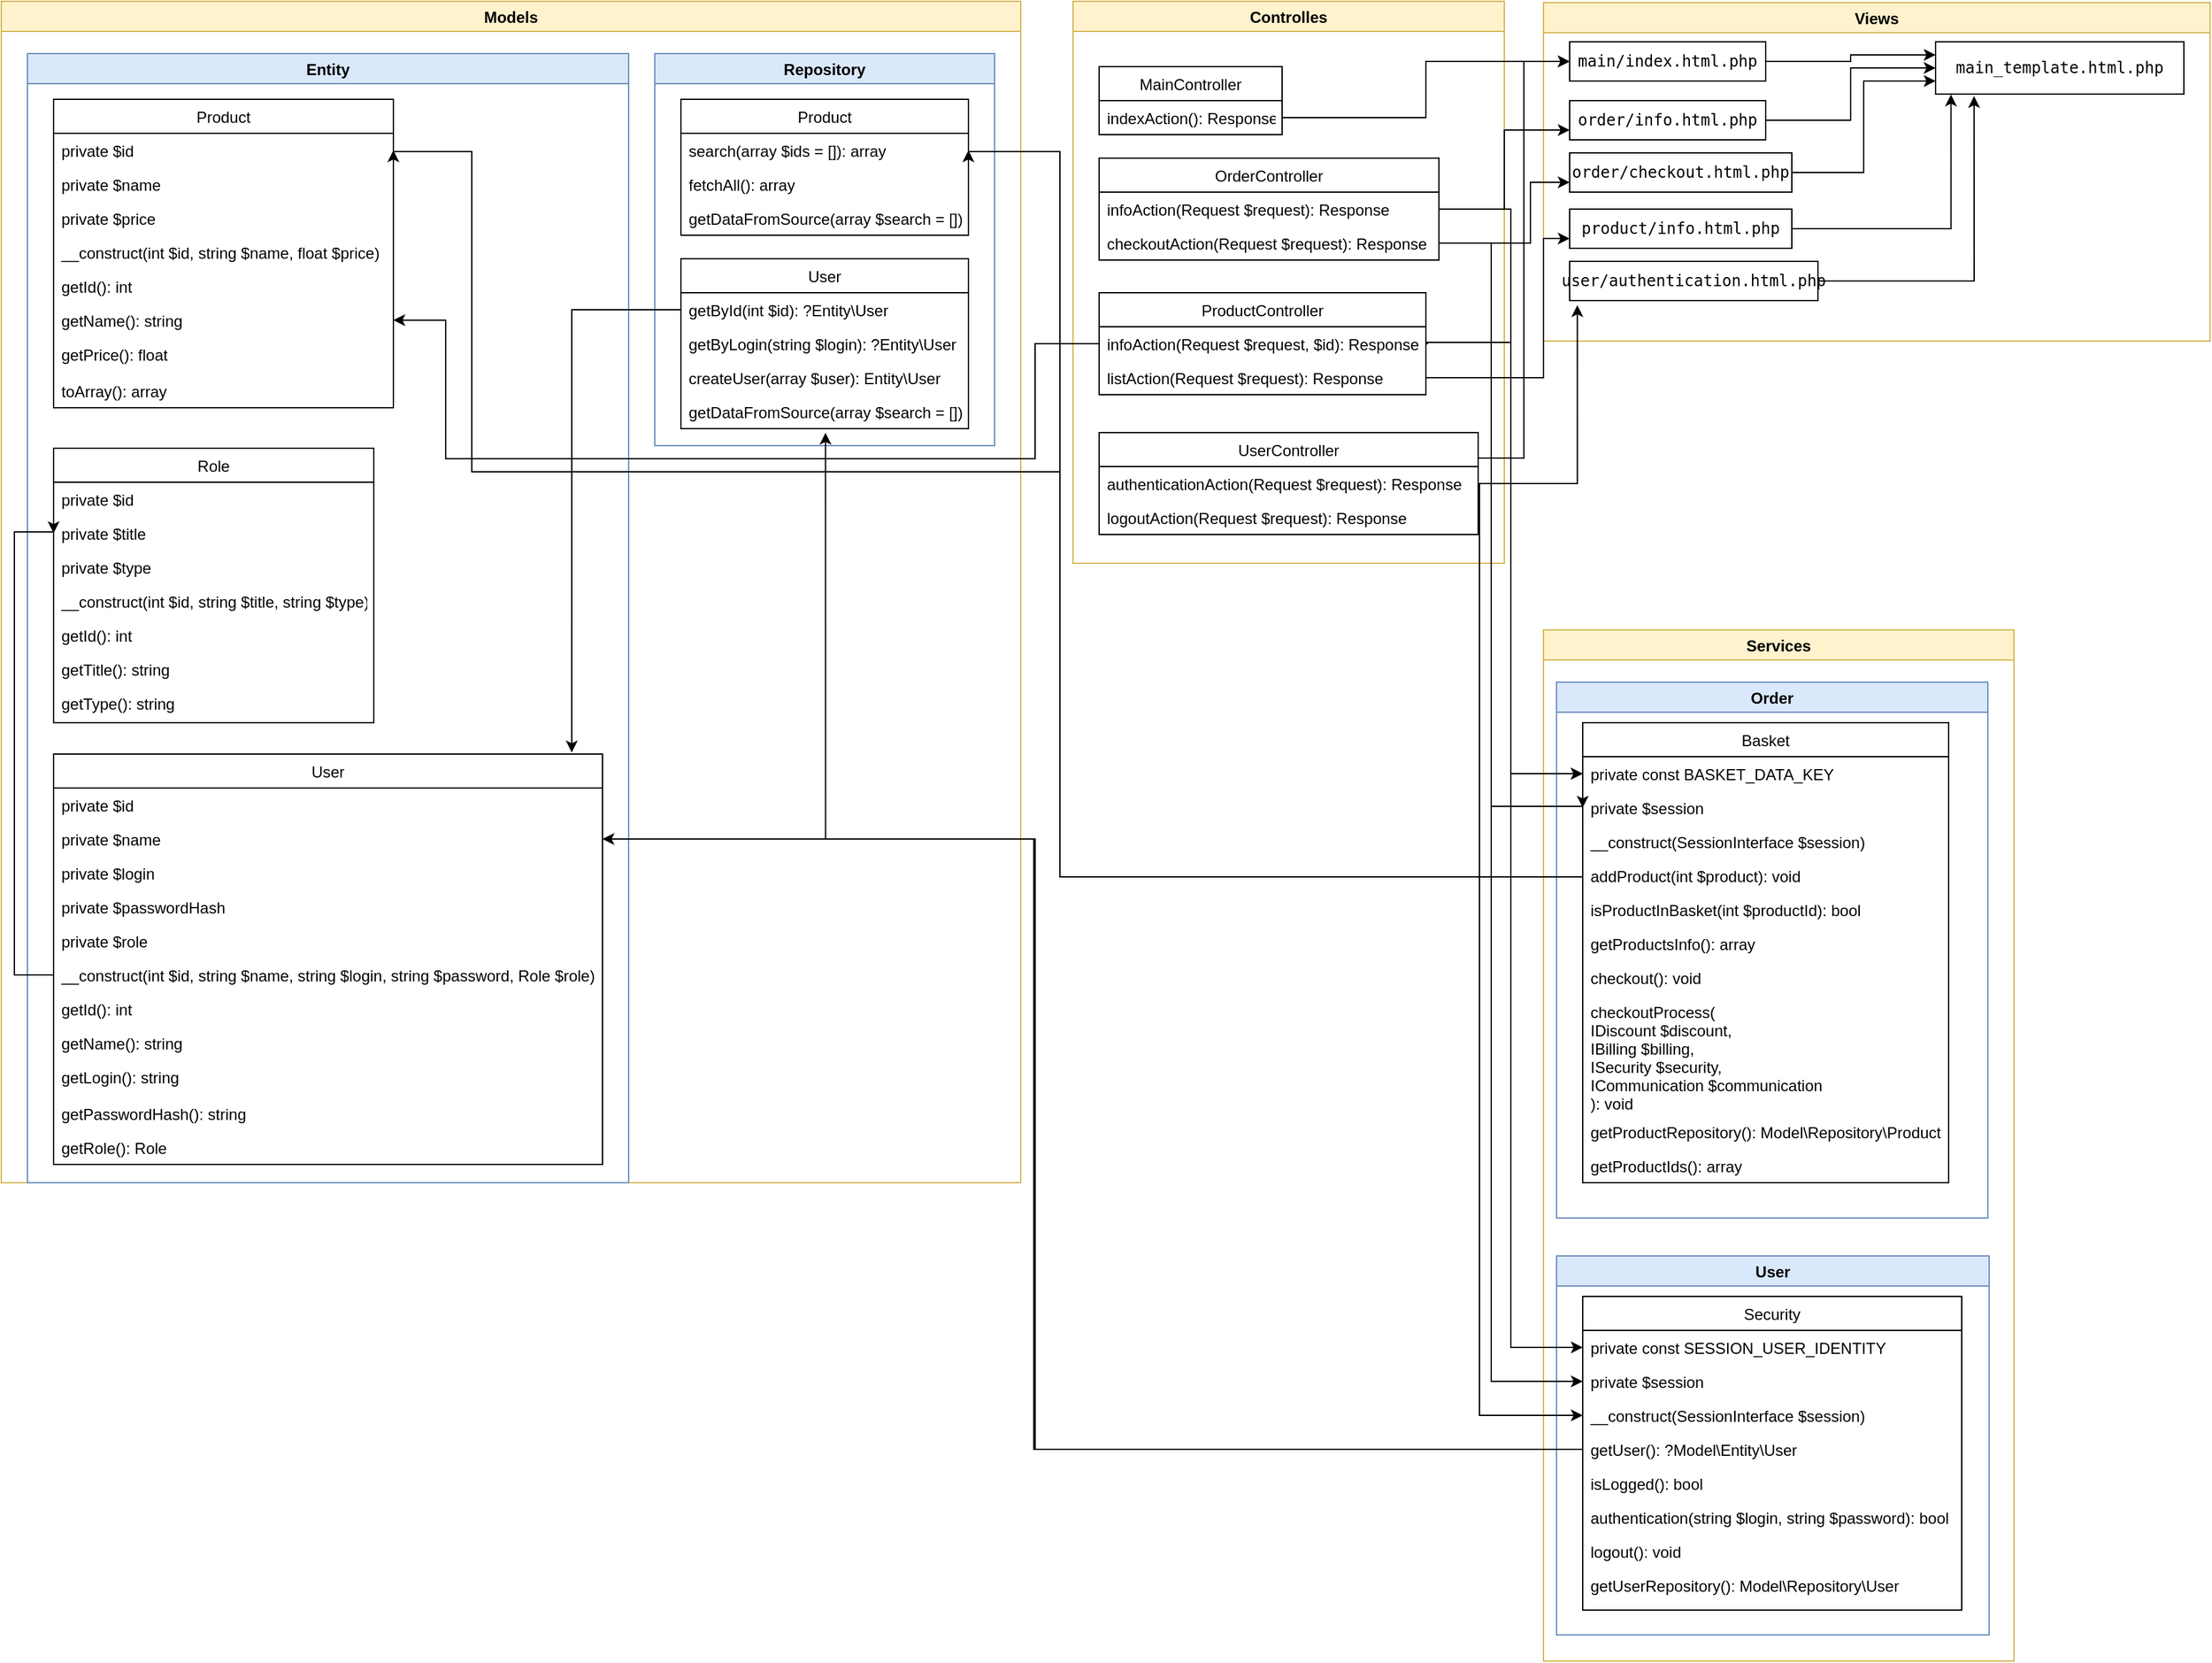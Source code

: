 <mxfile version="10.6.0" type="device"><diagram name="Page-1" id="5f0bae14-7c28-e335-631c-24af17079c00"><mxGraphModel dx="2788" dy="1514" grid="1" gridSize="10" guides="1" tooltips="1" connect="1" arrows="1" fold="1" page="1" pageScale="1" pageWidth="1100" pageHeight="850" background="#ffffff" math="0" shadow="0"><root><mxCell id="0"/><mxCell id="1" parent="0"/><mxCell id="SZYlyDQ5Q8TFRqOkPXHu-3" value="Controlles" style="swimlane;labelBackgroundColor=none;fillColor=#fff2cc;strokeColor=#d6b656;" vertex="1" parent="1"><mxGeometry x="840" y="20" width="330" height="430" as="geometry"/></mxCell><mxCell id="SZYlyDQ5Q8TFRqOkPXHu-4" value="MainController" style="swimlane;fontStyle=0;childLayout=stackLayout;horizontal=1;startSize=26;fillColor=none;horizontalStack=0;resizeParent=1;resizeParentMax=0;resizeLast=0;collapsible=1;marginBottom=0;" vertex="1" parent="SZYlyDQ5Q8TFRqOkPXHu-3"><mxGeometry x="20" y="50" width="140" height="52" as="geometry"/></mxCell><mxCell id="SZYlyDQ5Q8TFRqOkPXHu-5" value="indexAction(): Response" style="text;strokeColor=none;fillColor=none;align=left;verticalAlign=top;spacingLeft=4;spacingRight=4;overflow=hidden;rotatable=0;points=[[0,0.5],[1,0.5]];portConstraint=eastwest;" vertex="1" parent="SZYlyDQ5Q8TFRqOkPXHu-4"><mxGeometry y="26" width="140" height="26" as="geometry"/></mxCell><mxCell id="SZYlyDQ5Q8TFRqOkPXHu-8" value="OrderController" style="swimlane;fontStyle=0;childLayout=stackLayout;horizontal=1;startSize=26;fillColor=none;horizontalStack=0;resizeParent=1;resizeParentMax=0;resizeLast=0;collapsible=1;marginBottom=0;" vertex="1" parent="SZYlyDQ5Q8TFRqOkPXHu-3"><mxGeometry x="20" y="120" width="260" height="78" as="geometry"/></mxCell><mxCell id="SZYlyDQ5Q8TFRqOkPXHu-9" value="infoAction(Request $request): Response" style="text;strokeColor=none;fillColor=none;align=left;verticalAlign=top;spacingLeft=4;spacingRight=4;overflow=hidden;rotatable=0;points=[[0,0.5],[1,0.5]];portConstraint=eastwest;" vertex="1" parent="SZYlyDQ5Q8TFRqOkPXHu-8"><mxGeometry y="26" width="260" height="26" as="geometry"/></mxCell><mxCell id="SZYlyDQ5Q8TFRqOkPXHu-10" value="checkoutAction(Request $request): Response" style="text;strokeColor=none;fillColor=none;align=left;verticalAlign=top;spacingLeft=4;spacingRight=4;overflow=hidden;rotatable=0;points=[[0,0.5],[1,0.5]];portConstraint=eastwest;" vertex="1" parent="SZYlyDQ5Q8TFRqOkPXHu-8"><mxGeometry y="52" width="260" height="26" as="geometry"/></mxCell><mxCell id="SZYlyDQ5Q8TFRqOkPXHu-12" value="ProductController" style="swimlane;fontStyle=0;childLayout=stackLayout;horizontal=1;startSize=26;fillColor=none;horizontalStack=0;resizeParent=1;resizeParentMax=0;resizeLast=0;collapsible=1;marginBottom=0;" vertex="1" parent="SZYlyDQ5Q8TFRqOkPXHu-3"><mxGeometry x="20" y="223" width="250" height="78" as="geometry"/></mxCell><mxCell id="SZYlyDQ5Q8TFRqOkPXHu-13" value="infoAction(Request $request, $id): Response" style="text;strokeColor=none;fillColor=none;align=left;verticalAlign=top;spacingLeft=4;spacingRight=4;overflow=hidden;rotatable=0;points=[[0,0.5],[1,0.5]];portConstraint=eastwest;" vertex="1" parent="SZYlyDQ5Q8TFRqOkPXHu-12"><mxGeometry y="26" width="250" height="26" as="geometry"/></mxCell><mxCell id="SZYlyDQ5Q8TFRqOkPXHu-14" value="listAction(Request $request): Response" style="text;strokeColor=none;fillColor=none;align=left;verticalAlign=top;spacingLeft=4;spacingRight=4;overflow=hidden;rotatable=0;points=[[0,0.5],[1,0.5]];portConstraint=eastwest;" vertex="1" parent="SZYlyDQ5Q8TFRqOkPXHu-12"><mxGeometry y="52" width="250" height="26" as="geometry"/></mxCell><mxCell id="SZYlyDQ5Q8TFRqOkPXHu-16" value="UserController" style="swimlane;fontStyle=0;childLayout=stackLayout;horizontal=1;startSize=26;fillColor=none;horizontalStack=0;resizeParent=1;resizeParentMax=0;resizeLast=0;collapsible=1;marginBottom=0;" vertex="1" parent="SZYlyDQ5Q8TFRqOkPXHu-3"><mxGeometry x="20" y="330" width="290" height="78" as="geometry"/></mxCell><mxCell id="SZYlyDQ5Q8TFRqOkPXHu-17" value="authenticationAction(Request $request): Response" style="text;strokeColor=none;fillColor=none;align=left;verticalAlign=top;spacingLeft=4;spacingRight=4;overflow=hidden;rotatable=0;points=[[0,0.5],[1,0.5]];portConstraint=eastwest;" vertex="1" parent="SZYlyDQ5Q8TFRqOkPXHu-16"><mxGeometry y="26" width="290" height="26" as="geometry"/></mxCell><mxCell id="SZYlyDQ5Q8TFRqOkPXHu-18" value="logoutAction(Request $request): Response" style="text;strokeColor=none;fillColor=none;align=left;verticalAlign=top;spacingLeft=4;spacingRight=4;overflow=hidden;rotatable=0;points=[[0,0.5],[1,0.5]];portConstraint=eastwest;" vertex="1" parent="SZYlyDQ5Q8TFRqOkPXHu-16"><mxGeometry y="52" width="290" height="26" as="geometry"/></mxCell><mxCell id="SZYlyDQ5Q8TFRqOkPXHu-20" value="Models" style="swimlane;labelBackgroundColor=none;html=0;fillColor=#fff2cc;strokeColor=#d6b656;" vertex="1" parent="1"><mxGeometry x="20" y="20" width="780" height="904" as="geometry"/></mxCell><mxCell id="SZYlyDQ5Q8TFRqOkPXHu-21" value="Entity" style="swimlane;labelBackgroundColor=none;html=0;fillColor=#dae8fc;strokeColor=#6c8ebf;" vertex="1" parent="SZYlyDQ5Q8TFRqOkPXHu-20"><mxGeometry x="20" y="40" width="460" height="864" as="geometry"/></mxCell><mxCell id="SZYlyDQ5Q8TFRqOkPXHu-22" value="Product" style="swimlane;fontStyle=0;childLayout=stackLayout;horizontal=1;startSize=26;fillColor=none;horizontalStack=0;resizeParent=1;resizeParentMax=0;resizeLast=0;collapsible=1;marginBottom=0;labelBackgroundColor=none;html=0;" vertex="1" parent="SZYlyDQ5Q8TFRqOkPXHu-21"><mxGeometry x="20" y="35" width="260" height="236" as="geometry"><mxRectangle x="20" y="810" width="70" height="26" as="alternateBounds"/></mxGeometry></mxCell><mxCell id="SZYlyDQ5Q8TFRqOkPXHu-23" value="private $id" style="text;strokeColor=none;fillColor=none;align=left;verticalAlign=top;spacingLeft=4;spacingRight=4;overflow=hidden;rotatable=0;points=[[0,0.5],[1,0.5]];portConstraint=eastwest;" vertex="1" parent="SZYlyDQ5Q8TFRqOkPXHu-22"><mxGeometry y="26" width="260" height="26" as="geometry"/></mxCell><mxCell id="SZYlyDQ5Q8TFRqOkPXHu-24" value="private $name" style="text;strokeColor=none;fillColor=none;align=left;verticalAlign=top;spacingLeft=4;spacingRight=4;overflow=hidden;rotatable=0;points=[[0,0.5],[1,0.5]];portConstraint=eastwest;" vertex="1" parent="SZYlyDQ5Q8TFRqOkPXHu-22"><mxGeometry y="52" width="260" height="26" as="geometry"/></mxCell><mxCell id="SZYlyDQ5Q8TFRqOkPXHu-25" value="private $price" style="text;strokeColor=none;fillColor=none;align=left;verticalAlign=top;spacingLeft=4;spacingRight=4;overflow=hidden;rotatable=0;points=[[0,0.5],[1,0.5]];portConstraint=eastwest;" vertex="1" parent="SZYlyDQ5Q8TFRqOkPXHu-22"><mxGeometry y="78" width="260" height="26" as="geometry"/></mxCell><mxCell id="SZYlyDQ5Q8TFRqOkPXHu-28" value="__construct(int $id, string $name, float $price)" style="text;strokeColor=none;fillColor=none;align=left;verticalAlign=top;spacingLeft=4;spacingRight=4;overflow=hidden;rotatable=0;points=[[0,0.5],[1,0.5]];portConstraint=eastwest;" vertex="1" parent="SZYlyDQ5Q8TFRqOkPXHu-22"><mxGeometry y="104" width="260" height="26" as="geometry"/></mxCell><mxCell id="SZYlyDQ5Q8TFRqOkPXHu-29" value="getId(): int" style="text;strokeColor=none;fillColor=none;align=left;verticalAlign=top;spacingLeft=4;spacingRight=4;overflow=hidden;rotatable=0;points=[[0,0.5],[1,0.5]];portConstraint=eastwest;" vertex="1" parent="SZYlyDQ5Q8TFRqOkPXHu-22"><mxGeometry y="130" width="260" height="26" as="geometry"/></mxCell><mxCell id="SZYlyDQ5Q8TFRqOkPXHu-30" value="getName(): string" style="text;strokeColor=none;fillColor=none;align=left;verticalAlign=top;spacingLeft=4;spacingRight=4;overflow=hidden;rotatable=0;points=[[0,0.5],[1,0.5]];portConstraint=eastwest;" vertex="1" parent="SZYlyDQ5Q8TFRqOkPXHu-22"><mxGeometry y="156" width="260" height="26" as="geometry"/></mxCell><mxCell id="SZYlyDQ5Q8TFRqOkPXHu-31" value="getPrice(): float" style="text;strokeColor=none;fillColor=none;align=left;verticalAlign=top;spacingLeft=4;spacingRight=4;overflow=hidden;rotatable=0;points=[[0,0.5],[1,0.5]];portConstraint=eastwest;" vertex="1" parent="SZYlyDQ5Q8TFRqOkPXHu-22"><mxGeometry y="182" width="260" height="28" as="geometry"/></mxCell><mxCell id="SZYlyDQ5Q8TFRqOkPXHu-40" value="toArray(): array" style="text;strokeColor=none;fillColor=none;align=left;verticalAlign=top;spacingLeft=4;spacingRight=4;overflow=hidden;rotatable=0;points=[[0,0.5],[1,0.5]];portConstraint=eastwest;" vertex="1" parent="SZYlyDQ5Q8TFRqOkPXHu-22"><mxGeometry y="210" width="260" height="26" as="geometry"/></mxCell><mxCell id="SZYlyDQ5Q8TFRqOkPXHu-41" value="Role" style="swimlane;fontStyle=0;childLayout=stackLayout;horizontal=1;startSize=26;fillColor=none;horizontalStack=0;resizeParent=1;resizeParentMax=0;resizeLast=0;collapsible=1;marginBottom=0;labelBackgroundColor=none;html=0;" vertex="1" parent="SZYlyDQ5Q8TFRqOkPXHu-21"><mxGeometry x="20" y="302" width="245" height="210" as="geometry"><mxRectangle x="20" y="810" width="70" height="26" as="alternateBounds"/></mxGeometry></mxCell><mxCell id="SZYlyDQ5Q8TFRqOkPXHu-42" value="private $id" style="text;strokeColor=none;fillColor=none;align=left;verticalAlign=top;spacingLeft=4;spacingRight=4;overflow=hidden;rotatable=0;points=[[0,0.5],[1,0.5]];portConstraint=eastwest;" vertex="1" parent="SZYlyDQ5Q8TFRqOkPXHu-41"><mxGeometry y="26" width="245" height="26" as="geometry"/></mxCell><mxCell id="SZYlyDQ5Q8TFRqOkPXHu-43" value="private $title" style="text;strokeColor=none;fillColor=none;align=left;verticalAlign=top;spacingLeft=4;spacingRight=4;overflow=hidden;rotatable=0;points=[[0,0.5],[1,0.5]];portConstraint=eastwest;" vertex="1" parent="SZYlyDQ5Q8TFRqOkPXHu-41"><mxGeometry y="52" width="245" height="26" as="geometry"/></mxCell><mxCell id="SZYlyDQ5Q8TFRqOkPXHu-44" value="private $type" style="text;strokeColor=none;fillColor=none;align=left;verticalAlign=top;spacingLeft=4;spacingRight=4;overflow=hidden;rotatable=0;points=[[0,0.5],[1,0.5]];portConstraint=eastwest;" vertex="1" parent="SZYlyDQ5Q8TFRqOkPXHu-41"><mxGeometry y="78" width="245" height="26" as="geometry"/></mxCell><mxCell id="SZYlyDQ5Q8TFRqOkPXHu-45" value="__construct(int $id, string $title, string $type)" style="text;strokeColor=none;fillColor=none;align=left;verticalAlign=top;spacingLeft=4;spacingRight=4;overflow=hidden;rotatable=0;points=[[0,0.5],[1,0.5]];portConstraint=eastwest;" vertex="1" parent="SZYlyDQ5Q8TFRqOkPXHu-41"><mxGeometry y="104" width="245" height="26" as="geometry"/></mxCell><mxCell id="SZYlyDQ5Q8TFRqOkPXHu-46" value="getId(): int" style="text;strokeColor=none;fillColor=none;align=left;verticalAlign=top;spacingLeft=4;spacingRight=4;overflow=hidden;rotatable=0;points=[[0,0.5],[1,0.5]];portConstraint=eastwest;" vertex="1" parent="SZYlyDQ5Q8TFRqOkPXHu-41"><mxGeometry y="130" width="245" height="26" as="geometry"/></mxCell><mxCell id="SZYlyDQ5Q8TFRqOkPXHu-47" value="getTitle(): string" style="text;strokeColor=none;fillColor=none;align=left;verticalAlign=top;spacingLeft=4;spacingRight=4;overflow=hidden;rotatable=0;points=[[0,0.5],[1,0.5]];portConstraint=eastwest;" vertex="1" parent="SZYlyDQ5Q8TFRqOkPXHu-41"><mxGeometry y="156" width="245" height="26" as="geometry"/></mxCell><mxCell id="SZYlyDQ5Q8TFRqOkPXHu-48" value="getType(): string" style="text;strokeColor=none;fillColor=none;align=left;verticalAlign=top;spacingLeft=4;spacingRight=4;overflow=hidden;rotatable=0;points=[[0,0.5],[1,0.5]];portConstraint=eastwest;" vertex="1" parent="SZYlyDQ5Q8TFRqOkPXHu-41"><mxGeometry y="182" width="245" height="28" as="geometry"/></mxCell><mxCell id="SZYlyDQ5Q8TFRqOkPXHu-50" value="User" style="swimlane;fontStyle=0;childLayout=stackLayout;horizontal=1;startSize=26;fillColor=none;horizontalStack=0;resizeParent=1;resizeParentMax=0;resizeLast=0;collapsible=1;marginBottom=0;labelBackgroundColor=none;html=0;" vertex="1" parent="SZYlyDQ5Q8TFRqOkPXHu-21"><mxGeometry x="20" y="536" width="420" height="314" as="geometry"><mxRectangle x="20" y="810" width="70" height="26" as="alternateBounds"/></mxGeometry></mxCell><mxCell id="SZYlyDQ5Q8TFRqOkPXHu-51" value="private $id" style="text;strokeColor=none;fillColor=none;align=left;verticalAlign=top;spacingLeft=4;spacingRight=4;overflow=hidden;rotatable=0;points=[[0,0.5],[1,0.5]];portConstraint=eastwest;" vertex="1" parent="SZYlyDQ5Q8TFRqOkPXHu-50"><mxGeometry y="26" width="420" height="26" as="geometry"/></mxCell><mxCell id="SZYlyDQ5Q8TFRqOkPXHu-52" value="private $name" style="text;strokeColor=none;fillColor=none;align=left;verticalAlign=top;spacingLeft=4;spacingRight=4;overflow=hidden;rotatable=0;points=[[0,0.5],[1,0.5]];portConstraint=eastwest;" vertex="1" parent="SZYlyDQ5Q8TFRqOkPXHu-50"><mxGeometry y="52" width="420" height="26" as="geometry"/></mxCell><mxCell id="SZYlyDQ5Q8TFRqOkPXHu-53" value="private $login" style="text;strokeColor=none;fillColor=none;align=left;verticalAlign=top;spacingLeft=4;spacingRight=4;overflow=hidden;rotatable=0;points=[[0,0.5],[1,0.5]];portConstraint=eastwest;" vertex="1" parent="SZYlyDQ5Q8TFRqOkPXHu-50"><mxGeometry y="78" width="420" height="26" as="geometry"/></mxCell><mxCell id="SZYlyDQ5Q8TFRqOkPXHu-59" value="private $passwordHash" style="text;strokeColor=none;fillColor=none;align=left;verticalAlign=top;spacingLeft=4;spacingRight=4;overflow=hidden;rotatable=0;points=[[0,0.5],[1,0.5]];portConstraint=eastwest;" vertex="1" parent="SZYlyDQ5Q8TFRqOkPXHu-50"><mxGeometry y="104" width="420" height="26" as="geometry"/></mxCell><mxCell id="SZYlyDQ5Q8TFRqOkPXHu-60" value="private $role" style="text;strokeColor=none;fillColor=none;align=left;verticalAlign=top;spacingLeft=4;spacingRight=4;overflow=hidden;rotatable=0;points=[[0,0.5],[1,0.5]];portConstraint=eastwest;" vertex="1" parent="SZYlyDQ5Q8TFRqOkPXHu-50"><mxGeometry y="130" width="420" height="26" as="geometry"/></mxCell><mxCell id="SZYlyDQ5Q8TFRqOkPXHu-54" value="__construct(int $id, string $name, string $login, string $password, Role $role)" style="text;strokeColor=none;fillColor=none;align=left;verticalAlign=top;spacingLeft=4;spacingRight=4;overflow=hidden;rotatable=0;points=[[0,0.5],[1,0.5]];portConstraint=eastwest;" vertex="1" parent="SZYlyDQ5Q8TFRqOkPXHu-50"><mxGeometry y="156" width="420" height="26" as="geometry"/></mxCell><mxCell id="SZYlyDQ5Q8TFRqOkPXHu-55" value="getId(): int" style="text;strokeColor=none;fillColor=none;align=left;verticalAlign=top;spacingLeft=4;spacingRight=4;overflow=hidden;rotatable=0;points=[[0,0.5],[1,0.5]];portConstraint=eastwest;" vertex="1" parent="SZYlyDQ5Q8TFRqOkPXHu-50"><mxGeometry y="182" width="420" height="26" as="geometry"/></mxCell><mxCell id="SZYlyDQ5Q8TFRqOkPXHu-56" value="getName(): string" style="text;strokeColor=none;fillColor=none;align=left;verticalAlign=top;spacingLeft=4;spacingRight=4;overflow=hidden;rotatable=0;points=[[0,0.5],[1,0.5]];portConstraint=eastwest;" vertex="1" parent="SZYlyDQ5Q8TFRqOkPXHu-50"><mxGeometry y="208" width="420" height="26" as="geometry"/></mxCell><mxCell id="SZYlyDQ5Q8TFRqOkPXHu-57" value="getLogin(): string" style="text;strokeColor=none;fillColor=none;align=left;verticalAlign=top;spacingLeft=4;spacingRight=4;overflow=hidden;rotatable=0;points=[[0,0.5],[1,0.5]];portConstraint=eastwest;" vertex="1" parent="SZYlyDQ5Q8TFRqOkPXHu-50"><mxGeometry y="234" width="420" height="28" as="geometry"/></mxCell><mxCell id="SZYlyDQ5Q8TFRqOkPXHu-58" value="getPasswordHash(): string" style="text;strokeColor=none;fillColor=none;align=left;verticalAlign=top;spacingLeft=4;spacingRight=4;overflow=hidden;rotatable=0;points=[[0,0.5],[1,0.5]];portConstraint=eastwest;" vertex="1" parent="SZYlyDQ5Q8TFRqOkPXHu-50"><mxGeometry y="262" width="420" height="26" as="geometry"/></mxCell><mxCell id="SZYlyDQ5Q8TFRqOkPXHu-61" value="getRole(): Role" style="text;strokeColor=none;fillColor=none;align=left;verticalAlign=top;spacingLeft=4;spacingRight=4;overflow=hidden;rotatable=0;points=[[0,0.5],[1,0.5]];portConstraint=eastwest;" vertex="1" parent="SZYlyDQ5Q8TFRqOkPXHu-50"><mxGeometry y="288" width="420" height="26" as="geometry"/></mxCell><mxCell id="SZYlyDQ5Q8TFRqOkPXHu-152" style="edgeStyle=orthogonalEdgeStyle;rounded=0;orthogonalLoop=1;jettySize=auto;html=1;exitX=0;exitY=0.5;exitDx=0;exitDy=0;entryX=0;entryY=0.5;entryDx=0;entryDy=0;" edge="1" parent="SZYlyDQ5Q8TFRqOkPXHu-21" source="SZYlyDQ5Q8TFRqOkPXHu-54" target="SZYlyDQ5Q8TFRqOkPXHu-43"><mxGeometry relative="1" as="geometry"><Array as="points"><mxPoint x="-10" y="705"/><mxPoint x="-10" y="366"/></Array></mxGeometry></mxCell><mxCell id="SZYlyDQ5Q8TFRqOkPXHu-62" value="Repository" style="swimlane;labelBackgroundColor=none;html=0;fillColor=#dae8fc;strokeColor=#6c8ebf;" vertex="1" parent="SZYlyDQ5Q8TFRqOkPXHu-20"><mxGeometry x="500" y="40" width="260" height="300" as="geometry"/></mxCell><mxCell id="SZYlyDQ5Q8TFRqOkPXHu-63" value="Product" style="swimlane;fontStyle=0;childLayout=stackLayout;horizontal=1;startSize=26;fillColor=none;horizontalStack=0;resizeParent=1;resizeParentMax=0;resizeLast=0;collapsible=1;marginBottom=0;labelBackgroundColor=none;html=0;" vertex="1" parent="SZYlyDQ5Q8TFRqOkPXHu-62"><mxGeometry x="20" y="35" width="220" height="104" as="geometry"><mxRectangle x="20" y="810" width="70" height="26" as="alternateBounds"/></mxGeometry></mxCell><mxCell id="SZYlyDQ5Q8TFRqOkPXHu-64" value="search(array $ids = []): array" style="text;strokeColor=none;fillColor=none;align=left;verticalAlign=top;spacingLeft=4;spacingRight=4;overflow=hidden;rotatable=0;points=[[0,0.5],[1,0.5]];portConstraint=eastwest;" vertex="1" parent="SZYlyDQ5Q8TFRqOkPXHu-63"><mxGeometry y="26" width="220" height="26" as="geometry"/></mxCell><mxCell id="SZYlyDQ5Q8TFRqOkPXHu-65" value="fetchAll(): array" style="text;strokeColor=none;fillColor=none;align=left;verticalAlign=top;spacingLeft=4;spacingRight=4;overflow=hidden;rotatable=0;points=[[0,0.5],[1,0.5]];portConstraint=eastwest;" vertex="1" parent="SZYlyDQ5Q8TFRqOkPXHu-63"><mxGeometry y="52" width="220" height="26" as="geometry"/></mxCell><mxCell id="SZYlyDQ5Q8TFRqOkPXHu-66" value="getDataFromSource(array $search = [])" style="text;strokeColor=none;fillColor=none;align=left;verticalAlign=top;spacingLeft=4;spacingRight=4;overflow=hidden;rotatable=0;points=[[0,0.5],[1,0.5]];portConstraint=eastwest;" vertex="1" parent="SZYlyDQ5Q8TFRqOkPXHu-63"><mxGeometry y="78" width="220" height="26" as="geometry"/></mxCell><mxCell id="SZYlyDQ5Q8TFRqOkPXHu-80" value="User" style="swimlane;fontStyle=0;childLayout=stackLayout;horizontal=1;startSize=26;fillColor=none;horizontalStack=0;resizeParent=1;resizeParentMax=0;resizeLast=0;collapsible=1;marginBottom=0;labelBackgroundColor=none;html=0;" vertex="1" parent="SZYlyDQ5Q8TFRqOkPXHu-62"><mxGeometry x="20" y="157" width="220" height="130" as="geometry"><mxRectangle x="20" y="810" width="70" height="26" as="alternateBounds"/></mxGeometry></mxCell><mxCell id="SZYlyDQ5Q8TFRqOkPXHu-81" value="getById(int $id): ?Entity\User" style="text;strokeColor=none;fillColor=none;align=left;verticalAlign=top;spacingLeft=4;spacingRight=4;overflow=hidden;rotatable=0;points=[[0,0.5],[1,0.5]];portConstraint=eastwest;" vertex="1" parent="SZYlyDQ5Q8TFRqOkPXHu-80"><mxGeometry y="26" width="220" height="26" as="geometry"/></mxCell><mxCell id="SZYlyDQ5Q8TFRqOkPXHu-82" value="getByLogin(string $login): ?Entity\User" style="text;strokeColor=none;fillColor=none;align=left;verticalAlign=top;spacingLeft=4;spacingRight=4;overflow=hidden;rotatable=0;points=[[0,0.5],[1,0.5]];portConstraint=eastwest;" vertex="1" parent="SZYlyDQ5Q8TFRqOkPXHu-80"><mxGeometry y="52" width="220" height="26" as="geometry"/></mxCell><mxCell id="SZYlyDQ5Q8TFRqOkPXHu-83" value="createUser(array $user): Entity\User" style="text;strokeColor=none;fillColor=none;align=left;verticalAlign=top;spacingLeft=4;spacingRight=4;overflow=hidden;rotatable=0;points=[[0,0.5],[1,0.5]];portConstraint=eastwest;" vertex="1" parent="SZYlyDQ5Q8TFRqOkPXHu-80"><mxGeometry y="78" width="220" height="26" as="geometry"/></mxCell><mxCell id="SZYlyDQ5Q8TFRqOkPXHu-84" value="getDataFromSource(array $search = [])" style="text;strokeColor=none;fillColor=none;align=left;verticalAlign=top;spacingLeft=4;spacingRight=4;overflow=hidden;rotatable=0;points=[[0,0.5],[1,0.5]];portConstraint=eastwest;" vertex="1" parent="SZYlyDQ5Q8TFRqOkPXHu-80"><mxGeometry y="104" width="220" height="26" as="geometry"/></mxCell><mxCell id="SZYlyDQ5Q8TFRqOkPXHu-164" style="edgeStyle=orthogonalEdgeStyle;rounded=0;orthogonalLoop=1;jettySize=auto;html=1;exitX=0;exitY=0.5;exitDx=0;exitDy=0;entryX=0.944;entryY=-0.004;entryDx=0;entryDy=0;entryPerimeter=0;" edge="1" parent="SZYlyDQ5Q8TFRqOkPXHu-20" source="SZYlyDQ5Q8TFRqOkPXHu-81" target="SZYlyDQ5Q8TFRqOkPXHu-50"><mxGeometry relative="1" as="geometry"/></mxCell><mxCell id="SZYlyDQ5Q8TFRqOkPXHu-92" value="Services" style="swimlane;labelBackgroundColor=none;html=0;fillColor=#fff2cc;strokeColor=#d6b656;" vertex="1" parent="1"><mxGeometry x="1200" y="501" width="360" height="789" as="geometry"/></mxCell><mxCell id="SZYlyDQ5Q8TFRqOkPXHu-97" value="Order" style="swimlane;labelBackgroundColor=none;html=0;fillColor=#dae8fc;strokeColor=#6c8ebf;" vertex="1" parent="SZYlyDQ5Q8TFRqOkPXHu-92"><mxGeometry x="10" y="40" width="330" height="410" as="geometry"/></mxCell><mxCell id="SZYlyDQ5Q8TFRqOkPXHu-106" value="Basket" style="swimlane;fontStyle=0;childLayout=stackLayout;horizontal=1;startSize=26;fillColor=none;horizontalStack=0;resizeParent=1;resizeParentMax=0;resizeLast=0;collapsible=1;marginBottom=0;labelBackgroundColor=none;html=0;" vertex="1" parent="SZYlyDQ5Q8TFRqOkPXHu-97"><mxGeometry x="20" y="31" width="280" height="352" as="geometry"/></mxCell><mxCell id="SZYlyDQ5Q8TFRqOkPXHu-107" value="private const BASKET_DATA_KEY" style="text;strokeColor=none;fillColor=none;align=left;verticalAlign=top;spacingLeft=4;spacingRight=4;overflow=hidden;rotatable=0;points=[[0,0.5],[1,0.5]];portConstraint=eastwest;" vertex="1" parent="SZYlyDQ5Q8TFRqOkPXHu-106"><mxGeometry y="26" width="280" height="26" as="geometry"/></mxCell><mxCell id="SZYlyDQ5Q8TFRqOkPXHu-108" value="private $session" style="text;strokeColor=none;fillColor=none;align=left;verticalAlign=top;spacingLeft=4;spacingRight=4;overflow=hidden;rotatable=0;points=[[0,0.5],[1,0.5]];portConstraint=eastwest;" vertex="1" parent="SZYlyDQ5Q8TFRqOkPXHu-106"><mxGeometry y="52" width="280" height="26" as="geometry"/></mxCell><mxCell id="SZYlyDQ5Q8TFRqOkPXHu-109" value="__construct(SessionInterface $session)" style="text;strokeColor=none;fillColor=none;align=left;verticalAlign=top;spacingLeft=4;spacingRight=4;overflow=hidden;rotatable=0;points=[[0,0.5],[1,0.5]];portConstraint=eastwest;" vertex="1" parent="SZYlyDQ5Q8TFRqOkPXHu-106"><mxGeometry y="78" width="280" height="26" as="geometry"/></mxCell><mxCell id="SZYlyDQ5Q8TFRqOkPXHu-110" value="addProduct(int $product): void" style="text;strokeColor=none;fillColor=none;align=left;verticalAlign=top;spacingLeft=4;spacingRight=4;overflow=hidden;rotatable=0;points=[[0,0.5],[1,0.5]];portConstraint=eastwest;" vertex="1" parent="SZYlyDQ5Q8TFRqOkPXHu-106"><mxGeometry y="104" width="280" height="26" as="geometry"/></mxCell><mxCell id="SZYlyDQ5Q8TFRqOkPXHu-111" value="isProductInBasket(int $productId): bool" style="text;strokeColor=none;fillColor=none;align=left;verticalAlign=top;spacingLeft=4;spacingRight=4;overflow=hidden;rotatable=0;points=[[0,0.5],[1,0.5]];portConstraint=eastwest;" vertex="1" parent="SZYlyDQ5Q8TFRqOkPXHu-106"><mxGeometry y="130" width="280" height="26" as="geometry"/></mxCell><mxCell id="SZYlyDQ5Q8TFRqOkPXHu-112" value="getProductsInfo(): array" style="text;strokeColor=none;fillColor=none;align=left;verticalAlign=top;spacingLeft=4;spacingRight=4;overflow=hidden;rotatable=0;points=[[0,0.5],[1,0.5]];portConstraint=eastwest;" vertex="1" parent="SZYlyDQ5Q8TFRqOkPXHu-106"><mxGeometry y="156" width="280" height="26" as="geometry"/></mxCell><mxCell id="SZYlyDQ5Q8TFRqOkPXHu-113" value="checkout(): void" style="text;strokeColor=none;fillColor=none;align=left;verticalAlign=top;spacingLeft=4;spacingRight=4;overflow=hidden;rotatable=0;points=[[0,0.5],[1,0.5]];portConstraint=eastwest;" vertex="1" parent="SZYlyDQ5Q8TFRqOkPXHu-106"><mxGeometry y="182" width="280" height="26" as="geometry"/></mxCell><mxCell id="SZYlyDQ5Q8TFRqOkPXHu-114" value="checkoutProcess(&#10;IDiscount $discount,&#10;IBilling $billing,&#10;ISecurity $security,&#10;ICommunication $communication&#10;): void" style="text;strokeColor=none;fillColor=none;align=left;verticalAlign=top;spacingLeft=4;spacingRight=4;overflow=hidden;rotatable=0;points=[[0,0.5],[1,0.5]];portConstraint=eastwest;" vertex="1" parent="SZYlyDQ5Q8TFRqOkPXHu-106"><mxGeometry y="208" width="280" height="92" as="geometry"/></mxCell><mxCell id="SZYlyDQ5Q8TFRqOkPXHu-115" value="getProductRepository(): Model\Repository\Product" style="text;strokeColor=none;fillColor=none;align=left;verticalAlign=top;spacingLeft=4;spacingRight=4;overflow=hidden;rotatable=0;points=[[0,0.5],[1,0.5]];portConstraint=eastwest;" vertex="1" parent="SZYlyDQ5Q8TFRqOkPXHu-106"><mxGeometry y="300" width="280" height="26" as="geometry"/></mxCell><mxCell id="SZYlyDQ5Q8TFRqOkPXHu-126" value="getProductIds(): array" style="text;strokeColor=none;fillColor=none;align=left;verticalAlign=top;spacingLeft=4;spacingRight=4;overflow=hidden;rotatable=0;points=[[0,0.5],[1,0.5]];portConstraint=eastwest;" vertex="1" parent="SZYlyDQ5Q8TFRqOkPXHu-106"><mxGeometry y="326" width="280" height="26" as="geometry"/></mxCell><mxCell id="SZYlyDQ5Q8TFRqOkPXHu-128" value="User" style="swimlane;labelBackgroundColor=none;html=0;fillColor=#dae8fc;strokeColor=#6c8ebf;" vertex="1" parent="SZYlyDQ5Q8TFRqOkPXHu-92"><mxGeometry x="10" y="479" width="331" height="290" as="geometry"/></mxCell><mxCell id="SZYlyDQ5Q8TFRqOkPXHu-129" value="Security" style="swimlane;fontStyle=0;childLayout=stackLayout;horizontal=1;startSize=26;fillColor=none;horizontalStack=0;resizeParent=1;resizeParentMax=0;resizeLast=0;collapsible=1;marginBottom=0;labelBackgroundColor=none;html=0;" vertex="1" parent="SZYlyDQ5Q8TFRqOkPXHu-128"><mxGeometry x="20" y="31" width="290" height="240" as="geometry"/></mxCell><mxCell id="SZYlyDQ5Q8TFRqOkPXHu-130" value="private const SESSION_USER_IDENTITY" style="text;strokeColor=none;fillColor=none;align=left;verticalAlign=top;spacingLeft=4;spacingRight=4;overflow=hidden;rotatable=0;points=[[0,0.5],[1,0.5]];portConstraint=eastwest;" vertex="1" parent="SZYlyDQ5Q8TFRqOkPXHu-129"><mxGeometry y="26" width="290" height="26" as="geometry"/></mxCell><mxCell id="SZYlyDQ5Q8TFRqOkPXHu-131" value="private $session" style="text;strokeColor=none;fillColor=none;align=left;verticalAlign=top;spacingLeft=4;spacingRight=4;overflow=hidden;rotatable=0;points=[[0,0.5],[1,0.5]];portConstraint=eastwest;" vertex="1" parent="SZYlyDQ5Q8TFRqOkPXHu-129"><mxGeometry y="52" width="290" height="26" as="geometry"/></mxCell><mxCell id="SZYlyDQ5Q8TFRqOkPXHu-132" value="__construct(SessionInterface $session)" style="text;strokeColor=none;fillColor=none;align=left;verticalAlign=top;spacingLeft=4;spacingRight=4;overflow=hidden;rotatable=0;points=[[0,0.5],[1,0.5]];portConstraint=eastwest;" vertex="1" parent="SZYlyDQ5Q8TFRqOkPXHu-129"><mxGeometry y="78" width="290" height="26" as="geometry"/></mxCell><mxCell id="SZYlyDQ5Q8TFRqOkPXHu-133" value="getUser(): ?Model\Entity\User" style="text;strokeColor=none;fillColor=none;align=left;verticalAlign=top;spacingLeft=4;spacingRight=4;overflow=hidden;rotatable=0;points=[[0,0.5],[1,0.5]];portConstraint=eastwest;" vertex="1" parent="SZYlyDQ5Q8TFRqOkPXHu-129"><mxGeometry y="104" width="290" height="26" as="geometry"/></mxCell><mxCell id="SZYlyDQ5Q8TFRqOkPXHu-134" value="isLogged(): bool" style="text;strokeColor=none;fillColor=none;align=left;verticalAlign=top;spacingLeft=4;spacingRight=4;overflow=hidden;rotatable=0;points=[[0,0.5],[1,0.5]];portConstraint=eastwest;" vertex="1" parent="SZYlyDQ5Q8TFRqOkPXHu-129"><mxGeometry y="130" width="290" height="26" as="geometry"/></mxCell><mxCell id="SZYlyDQ5Q8TFRqOkPXHu-135" value="authentication(string $login, string $password): bool" style="text;strokeColor=none;fillColor=none;align=left;verticalAlign=top;spacingLeft=4;spacingRight=4;overflow=hidden;rotatable=0;points=[[0,0.5],[1,0.5]];portConstraint=eastwest;" vertex="1" parent="SZYlyDQ5Q8TFRqOkPXHu-129"><mxGeometry y="156" width="290" height="26" as="geometry"/></mxCell><mxCell id="SZYlyDQ5Q8TFRqOkPXHu-136" value="logout(): void" style="text;strokeColor=none;fillColor=none;align=left;verticalAlign=top;spacingLeft=4;spacingRight=4;overflow=hidden;rotatable=0;points=[[0,0.5],[1,0.5]];portConstraint=eastwest;" vertex="1" parent="SZYlyDQ5Q8TFRqOkPXHu-129"><mxGeometry y="182" width="290" height="26" as="geometry"/></mxCell><mxCell id="SZYlyDQ5Q8TFRqOkPXHu-137" value="getUserRepository(): Model\Repository\User" style="text;strokeColor=none;fillColor=none;align=left;verticalAlign=top;spacingLeft=4;spacingRight=4;overflow=hidden;rotatable=0;points=[[0,0.5],[1,0.5]];portConstraint=eastwest;" vertex="1" parent="SZYlyDQ5Q8TFRqOkPXHu-129"><mxGeometry y="208" width="290" height="32" as="geometry"/></mxCell><mxCell id="SZYlyDQ5Q8TFRqOkPXHu-98" value="Views" style="swimlane;labelBackgroundColor=none;html=0;fillColor=#fff2cc;strokeColor=#d6b656;startSize=23;" vertex="1" parent="1"><mxGeometry x="1200" y="21" width="510" height="259" as="geometry"/></mxCell><mxCell id="SZYlyDQ5Q8TFRqOkPXHu-105" style="edgeStyle=orthogonalEdgeStyle;rounded=0;orthogonalLoop=1;jettySize=auto;html=1;exitX=1;exitY=0.5;exitDx=0;exitDy=0;entryX=0;entryY=0.25;entryDx=0;entryDy=0;" edge="1" parent="SZYlyDQ5Q8TFRqOkPXHu-98" source="SZYlyDQ5Q8TFRqOkPXHu-99" target="SZYlyDQ5Q8TFRqOkPXHu-103"><mxGeometry relative="1" as="geometry"/></mxCell><UserObject label="&lt;pre&gt;&lt;span&gt;main/index.html.php&lt;/span&gt;&lt;/pre&gt;" treeRoot="1" id="SZYlyDQ5Q8TFRqOkPXHu-99"><mxCell style="whiteSpace=wrap;html=1;align=center;treeFolding=1;container=1;recursiveResize=0;labelBackgroundColor=none;" vertex="1" parent="SZYlyDQ5Q8TFRqOkPXHu-98"><mxGeometry x="20" y="30" width="150" height="30" as="geometry"/></mxCell></UserObject><UserObject label="&lt;pre&gt;&lt;span&gt;main_template.html.php&lt;/span&gt;&lt;/pre&gt;" treeRoot="1" id="SZYlyDQ5Q8TFRqOkPXHu-103"><mxCell style="whiteSpace=wrap;html=1;align=center;treeFolding=1;container=1;recursiveResize=0;labelBackgroundColor=none;" vertex="1" parent="SZYlyDQ5Q8TFRqOkPXHu-98"><mxGeometry x="300" y="30" width="190" height="40" as="geometry"/></mxCell></UserObject><mxCell id="SZYlyDQ5Q8TFRqOkPXHu-144" style="edgeStyle=orthogonalEdgeStyle;rounded=0;orthogonalLoop=1;jettySize=auto;html=1;exitX=1;exitY=0.5;exitDx=0;exitDy=0;entryX=0;entryY=0.5;entryDx=0;entryDy=0;" edge="1" parent="SZYlyDQ5Q8TFRqOkPXHu-98" source="SZYlyDQ5Q8TFRqOkPXHu-142" target="SZYlyDQ5Q8TFRqOkPXHu-103"><mxGeometry relative="1" as="geometry"/></mxCell><UserObject label="&lt;pre&gt;&lt;pre&gt;&lt;span&gt;order/info.html.php&lt;/span&gt;&lt;/pre&gt;&lt;/pre&gt;" treeRoot="1" id="SZYlyDQ5Q8TFRqOkPXHu-142"><mxCell style="whiteSpace=wrap;html=1;align=center;treeFolding=1;container=1;recursiveResize=0;labelBackgroundColor=none;" vertex="1" parent="SZYlyDQ5Q8TFRqOkPXHu-98"><mxGeometry x="20" y="75" width="150" height="30" as="geometry"/></mxCell></UserObject><mxCell id="SZYlyDQ5Q8TFRqOkPXHu-155" style="edgeStyle=orthogonalEdgeStyle;rounded=0;orthogonalLoop=1;jettySize=auto;html=1;exitX=1;exitY=0.5;exitDx=0;exitDy=0;entryX=0;entryY=0.75;entryDx=0;entryDy=0;" edge="1" parent="SZYlyDQ5Q8TFRqOkPXHu-98" source="SZYlyDQ5Q8TFRqOkPXHu-145" target="SZYlyDQ5Q8TFRqOkPXHu-103"><mxGeometry relative="1" as="geometry"/></mxCell><UserObject label="&lt;pre&gt;&lt;pre&gt;&lt;pre&gt;&lt;span&gt;order/checkout.html.php&lt;/span&gt;&lt;/pre&gt;&lt;/pre&gt;&lt;/pre&gt;" treeRoot="1" id="SZYlyDQ5Q8TFRqOkPXHu-145"><mxCell style="whiteSpace=wrap;html=1;align=center;treeFolding=1;container=1;recursiveResize=0;labelBackgroundColor=none;" vertex="1" parent="SZYlyDQ5Q8TFRqOkPXHu-98"><mxGeometry x="20" y="115" width="170" height="30" as="geometry"/></mxCell></UserObject><mxCell id="SZYlyDQ5Q8TFRqOkPXHu-158" style="edgeStyle=orthogonalEdgeStyle;rounded=0;orthogonalLoop=1;jettySize=auto;html=1;exitX=1;exitY=0.5;exitDx=0;exitDy=0;entryX=0.062;entryY=1.009;entryDx=0;entryDy=0;entryPerimeter=0;" edge="1" parent="SZYlyDQ5Q8TFRqOkPXHu-98" source="SZYlyDQ5Q8TFRqOkPXHu-156" target="SZYlyDQ5Q8TFRqOkPXHu-103"><mxGeometry relative="1" as="geometry"/></mxCell><UserObject label="&lt;pre&gt;&lt;pre&gt;&lt;pre&gt;&lt;pre&gt;&lt;span&gt;product/info.html.php&lt;/span&gt;&lt;/pre&gt;&lt;/pre&gt;&lt;/pre&gt;&lt;/pre&gt;" treeRoot="1" id="SZYlyDQ5Q8TFRqOkPXHu-156"><mxCell style="whiteSpace=wrap;html=1;align=center;treeFolding=1;container=1;recursiveResize=0;labelBackgroundColor=none;" vertex="1" parent="SZYlyDQ5Q8TFRqOkPXHu-98"><mxGeometry x="20" y="158" width="170" height="30" as="geometry"/></mxCell></UserObject><mxCell id="SZYlyDQ5Q8TFRqOkPXHu-162" style="edgeStyle=orthogonalEdgeStyle;rounded=0;orthogonalLoop=1;jettySize=auto;html=1;exitX=1;exitY=0.5;exitDx=0;exitDy=0;entryX=0.155;entryY=1.038;entryDx=0;entryDy=0;entryPerimeter=0;" edge="1" parent="SZYlyDQ5Q8TFRqOkPXHu-98" source="SZYlyDQ5Q8TFRqOkPXHu-160" target="SZYlyDQ5Q8TFRqOkPXHu-103"><mxGeometry relative="1" as="geometry"/></mxCell><UserObject label="&lt;pre&gt;&lt;pre&gt;&lt;pre&gt;&lt;pre&gt;&lt;pre&gt;&lt;span&gt;user/authentication.html.php&lt;/span&gt;&lt;/pre&gt;&lt;/pre&gt;&lt;/pre&gt;&lt;/pre&gt;&lt;/pre&gt;" treeRoot="1" id="SZYlyDQ5Q8TFRqOkPXHu-160"><mxCell style="whiteSpace=wrap;html=1;align=center;treeFolding=1;container=1;recursiveResize=0;labelBackgroundColor=none;" vertex="1" parent="SZYlyDQ5Q8TFRqOkPXHu-98"><mxGeometry x="20" y="198" width="190" height="30" as="geometry"/></mxCell></UserObject><mxCell id="SZYlyDQ5Q8TFRqOkPXHu-102" style="edgeStyle=orthogonalEdgeStyle;rounded=0;orthogonalLoop=1;jettySize=auto;html=1;exitX=1;exitY=0.5;exitDx=0;exitDy=0;entryX=0;entryY=0.5;entryDx=0;entryDy=0;" edge="1" parent="1" source="SZYlyDQ5Q8TFRqOkPXHu-5" target="SZYlyDQ5Q8TFRqOkPXHu-99"><mxGeometry relative="1" as="geometry"/></mxCell><mxCell id="SZYlyDQ5Q8TFRqOkPXHu-127" style="edgeStyle=orthogonalEdgeStyle;rounded=0;orthogonalLoop=1;jettySize=auto;html=1;exitX=1;exitY=0.5;exitDx=0;exitDy=0;entryX=0;entryY=0.5;entryDx=0;entryDy=0;" edge="1" parent="1" source="SZYlyDQ5Q8TFRqOkPXHu-9" target="SZYlyDQ5Q8TFRqOkPXHu-107"><mxGeometry relative="1" as="geometry"/></mxCell><mxCell id="SZYlyDQ5Q8TFRqOkPXHu-141" style="edgeStyle=orthogonalEdgeStyle;rounded=0;orthogonalLoop=1;jettySize=auto;html=1;exitX=1;exitY=0.5;exitDx=0;exitDy=0;entryX=0;entryY=0.5;entryDx=0;entryDy=0;" edge="1" parent="1" source="SZYlyDQ5Q8TFRqOkPXHu-9" target="SZYlyDQ5Q8TFRqOkPXHu-130"><mxGeometry relative="1" as="geometry"/></mxCell><mxCell id="SZYlyDQ5Q8TFRqOkPXHu-143" style="edgeStyle=orthogonalEdgeStyle;rounded=0;orthogonalLoop=1;jettySize=auto;html=1;exitX=1;exitY=0.5;exitDx=0;exitDy=0;entryX=0;entryY=0.75;entryDx=0;entryDy=0;" edge="1" parent="1" source="SZYlyDQ5Q8TFRqOkPXHu-9" target="SZYlyDQ5Q8TFRqOkPXHu-142"><mxGeometry relative="1" as="geometry"/></mxCell><mxCell id="SZYlyDQ5Q8TFRqOkPXHu-146" style="edgeStyle=orthogonalEdgeStyle;rounded=0;orthogonalLoop=1;jettySize=auto;html=1;exitX=1;exitY=0.5;exitDx=0;exitDy=0;entryX=0;entryY=0.75;entryDx=0;entryDy=0;" edge="1" parent="1" source="SZYlyDQ5Q8TFRqOkPXHu-10" target="SZYlyDQ5Q8TFRqOkPXHu-145"><mxGeometry relative="1" as="geometry"><Array as="points"><mxPoint x="1190" y="205"/><mxPoint x="1190" y="158"/></Array></mxGeometry></mxCell><mxCell id="SZYlyDQ5Q8TFRqOkPXHu-147" style="edgeStyle=orthogonalEdgeStyle;rounded=0;orthogonalLoop=1;jettySize=auto;html=1;exitX=1;exitY=0.5;exitDx=0;exitDy=0;entryX=0;entryY=0.5;entryDx=0;entryDy=0;" edge="1" parent="1" source="SZYlyDQ5Q8TFRqOkPXHu-10" target="SZYlyDQ5Q8TFRqOkPXHu-108"><mxGeometry relative="1" as="geometry"><Array as="points"><mxPoint x="1160" y="205"/><mxPoint x="1160" y="636"/></Array></mxGeometry></mxCell><mxCell id="SZYlyDQ5Q8TFRqOkPXHu-148" style="edgeStyle=orthogonalEdgeStyle;rounded=0;orthogonalLoop=1;jettySize=auto;html=1;exitX=1;exitY=0.5;exitDx=0;exitDy=0;entryX=0;entryY=0.5;entryDx=0;entryDy=0;" edge="1" parent="1" source="SZYlyDQ5Q8TFRqOkPXHu-10" target="SZYlyDQ5Q8TFRqOkPXHu-131"><mxGeometry relative="1" as="geometry"><Array as="points"><mxPoint x="1160" y="205"/><mxPoint x="1160" y="1076"/></Array></mxGeometry></mxCell><mxCell id="SZYlyDQ5Q8TFRqOkPXHu-149" style="edgeStyle=orthogonalEdgeStyle;rounded=0;orthogonalLoop=1;jettySize=auto;html=1;exitX=0;exitY=0.5;exitDx=0;exitDy=0;entryX=1;entryY=0.5;entryDx=0;entryDy=0;" edge="1" parent="1" source="SZYlyDQ5Q8TFRqOkPXHu-110" target="SZYlyDQ5Q8TFRqOkPXHu-64"><mxGeometry relative="1" as="geometry"><Array as="points"><mxPoint x="830" y="690"/><mxPoint x="830" y="135"/></Array></mxGeometry></mxCell><mxCell id="SZYlyDQ5Q8TFRqOkPXHu-150" style="edgeStyle=orthogonalEdgeStyle;rounded=0;orthogonalLoop=1;jettySize=auto;html=1;exitX=0;exitY=0.5;exitDx=0;exitDy=0;entryX=1;entryY=0.5;entryDx=0;entryDy=0;" edge="1" parent="1" source="SZYlyDQ5Q8TFRqOkPXHu-133" target="SZYlyDQ5Q8TFRqOkPXHu-52"><mxGeometry relative="1" as="geometry"><Array as="points"><mxPoint x="810" y="1128"/><mxPoint x="810" y="661"/></Array></mxGeometry></mxCell><mxCell id="SZYlyDQ5Q8TFRqOkPXHu-151" style="edgeStyle=orthogonalEdgeStyle;rounded=0;orthogonalLoop=1;jettySize=auto;html=1;exitX=0;exitY=0.5;exitDx=0;exitDy=0;entryX=1;entryY=0.5;entryDx=0;entryDy=0;" edge="1" parent="1" source="SZYlyDQ5Q8TFRqOkPXHu-110" target="SZYlyDQ5Q8TFRqOkPXHu-23"><mxGeometry relative="1" as="geometry"><Array as="points"><mxPoint x="830" y="690"/><mxPoint x="830" y="380"/><mxPoint x="380" y="380"/><mxPoint x="380" y="135"/></Array></mxGeometry></mxCell><mxCell id="SZYlyDQ5Q8TFRqOkPXHu-153" style="edgeStyle=orthogonalEdgeStyle;rounded=0;orthogonalLoop=1;jettySize=auto;html=1;exitX=1;exitY=0.5;exitDx=0;exitDy=0;entryX=0;entryY=0.5;entryDx=0;entryDy=0;" edge="1" parent="1" source="SZYlyDQ5Q8TFRqOkPXHu-13" target="SZYlyDQ5Q8TFRqOkPXHu-107"><mxGeometry relative="1" as="geometry"><Array as="points"><mxPoint x="1111" y="281"/><mxPoint x="1175" y="281"/><mxPoint x="1175" y="611"/></Array></mxGeometry></mxCell><mxCell id="SZYlyDQ5Q8TFRqOkPXHu-154" style="edgeStyle=orthogonalEdgeStyle;rounded=0;orthogonalLoop=1;jettySize=auto;html=1;exitX=0;exitY=0.5;exitDx=0;exitDy=0;entryX=1;entryY=0.5;entryDx=0;entryDy=0;" edge="1" parent="1" source="SZYlyDQ5Q8TFRqOkPXHu-13" target="SZYlyDQ5Q8TFRqOkPXHu-30"><mxGeometry relative="1" as="geometry"><Array as="points"><mxPoint x="811" y="282"/><mxPoint x="811" y="370"/><mxPoint x="360" y="370"/><mxPoint x="360" y="264"/></Array></mxGeometry></mxCell><mxCell id="SZYlyDQ5Q8TFRqOkPXHu-157" style="edgeStyle=orthogonalEdgeStyle;rounded=0;orthogonalLoop=1;jettySize=auto;html=1;exitX=1;exitY=0.5;exitDx=0;exitDy=0;entryX=0;entryY=0.75;entryDx=0;entryDy=0;" edge="1" parent="1" source="SZYlyDQ5Q8TFRqOkPXHu-14" target="SZYlyDQ5Q8TFRqOkPXHu-156"><mxGeometry relative="1" as="geometry"><Array as="points"><mxPoint x="1200" y="308"/><mxPoint x="1200" y="202"/></Array></mxGeometry></mxCell><mxCell id="SZYlyDQ5Q8TFRqOkPXHu-159" style="edgeStyle=orthogonalEdgeStyle;rounded=0;orthogonalLoop=1;jettySize=auto;html=1;exitX=1;exitY=0.5;exitDx=0;exitDy=0;entryX=0;entryY=0.5;entryDx=0;entryDy=0;" edge="1" parent="1" source="SZYlyDQ5Q8TFRqOkPXHu-17" target="SZYlyDQ5Q8TFRqOkPXHu-132"><mxGeometry relative="1" as="geometry"><Array as="points"><mxPoint x="1151" y="1102"/></Array></mxGeometry></mxCell><mxCell id="SZYlyDQ5Q8TFRqOkPXHu-161" style="edgeStyle=orthogonalEdgeStyle;rounded=0;orthogonalLoop=1;jettySize=auto;html=1;exitX=1;exitY=0.5;exitDx=0;exitDy=0;entryX=0.031;entryY=1.118;entryDx=0;entryDy=0;entryPerimeter=0;" edge="1" parent="1" source="SZYlyDQ5Q8TFRqOkPXHu-17" target="SZYlyDQ5Q8TFRqOkPXHu-160"><mxGeometry relative="1" as="geometry"/></mxCell><mxCell id="SZYlyDQ5Q8TFRqOkPXHu-163" style="edgeStyle=orthogonalEdgeStyle;rounded=0;orthogonalLoop=1;jettySize=auto;html=1;exitX=1;exitY=0.25;exitDx=0;exitDy=0;entryX=0;entryY=0.5;entryDx=0;entryDy=0;" edge="1" parent="1" source="SZYlyDQ5Q8TFRqOkPXHu-16" target="SZYlyDQ5Q8TFRqOkPXHu-99"><mxGeometry relative="1" as="geometry"/></mxCell><mxCell id="SZYlyDQ5Q8TFRqOkPXHu-165" style="edgeStyle=orthogonalEdgeStyle;rounded=0;orthogonalLoop=1;jettySize=auto;html=1;exitX=0;exitY=0.5;exitDx=0;exitDy=0;entryX=0.503;entryY=1.122;entryDx=0;entryDy=0;entryPerimeter=0;" edge="1" parent="1" source="SZYlyDQ5Q8TFRqOkPXHu-133" target="SZYlyDQ5Q8TFRqOkPXHu-84"><mxGeometry relative="1" as="geometry"><Array as="points"><mxPoint x="811" y="1128"/><mxPoint x="811" y="661"/><mxPoint x="651" y="661"/></Array></mxGeometry></mxCell></root></mxGraphModel></diagram></mxfile>